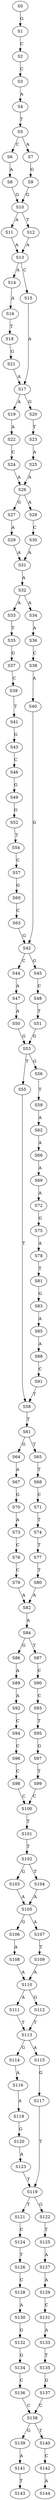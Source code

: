 strict digraph  {
	S0 -> S1 [ label = G ];
	S1 -> S2 [ label = C ];
	S2 -> S3 [ label = C ];
	S3 -> S4 [ label = A ];
	S4 -> S5 [ label = T ];
	S5 -> S6 [ label = C ];
	S5 -> S7 [ label = A ];
	S6 -> S8 [ label = A ];
	S7 -> S9 [ label = G ];
	S8 -> S10 [ label = G ];
	S9 -> S10 [ label = G ];
	S10 -> S11 [ label = A ];
	S10 -> S12 [ label = T ];
	S11 -> S13 [ label = A ];
	S12 -> S13 [ label = A ];
	S13 -> S14 [ label = A ];
	S13 -> S15 [ label = C ];
	S14 -> S16 [ label = A ];
	S15 -> S17 [ label = A ];
	S16 -> S18 [ label = T ];
	S17 -> S19 [ label = A ];
	S17 -> S20 [ label = G ];
	S18 -> S21 [ label = G ];
	S19 -> S22 [ label = A ];
	S20 -> S23 [ label = T ];
	S21 -> S17 [ label = A ];
	S22 -> S24 [ label = C ];
	S23 -> S25 [ label = A ];
	S24 -> S26 [ label = A ];
	S25 -> S26 [ label = A ];
	S26 -> S27 [ label = G ];
	S26 -> S28 [ label = A ];
	S27 -> S29 [ label = A ];
	S28 -> S30 [ label = C ];
	S29 -> S31 [ label = A ];
	S30 -> S31 [ label = A ];
	S31 -> S32 [ label = A ];
	S32 -> S33 [ label = A ];
	S32 -> S34 [ label = A ];
	S33 -> S35 [ label = T ];
	S34 -> S36 [ label = A ];
	S35 -> S37 [ label = G ];
	S36 -> S38 [ label = C ];
	S37 -> S39 [ label = C ];
	S38 -> S40 [ label = A ];
	S39 -> S41 [ label = T ];
	S40 -> S42 [ label = G ];
	S41 -> S43 [ label = G ];
	S42 -> S44 [ label = C ];
	S42 -> S45 [ label = G ];
	S43 -> S46 [ label = C ];
	S44 -> S47 [ label = A ];
	S45 -> S48 [ label = C ];
	S46 -> S49 [ label = G ];
	S47 -> S50 [ label = A ];
	S48 -> S51 [ label = T ];
	S49 -> S52 [ label = G ];
	S50 -> S53 [ label = G ];
	S51 -> S53 [ label = G ];
	S52 -> S54 [ label = T ];
	S53 -> S55 [ label = T ];
	S53 -> S56 [ label = G ];
	S54 -> S57 [ label = C ];
	S55 -> S58 [ label = T ];
	S56 -> S59 [ label = T ];
	S57 -> S60 [ label = G ];
	S58 -> S61 [ label = T ];
	S59 -> S62 [ label = A ];
	S60 -> S63 [ label = C ];
	S61 -> S64 [ label = G ];
	S61 -> S65 [ label = T ];
	S62 -> S66 [ label = A ];
	S63 -> S42 [ label = G ];
	S64 -> S67 [ label = A ];
	S65 -> S68 [ label = T ];
	S66 -> S69 [ label = A ];
	S67 -> S70 [ label = G ];
	S68 -> S71 [ label = C ];
	S69 -> S72 [ label = A ];
	S70 -> S73 [ label = A ];
	S71 -> S74 [ label = T ];
	S72 -> S75 [ label = G ];
	S73 -> S76 [ label = C ];
	S74 -> S77 [ label = T ];
	S75 -> S78 [ label = A ];
	S76 -> S79 [ label = C ];
	S77 -> S80 [ label = T ];
	S78 -> S81 [ label = T ];
	S79 -> S82 [ label = A ];
	S80 -> S82 [ label = A ];
	S81 -> S83 [ label = G ];
	S82 -> S84 [ label = A ];
	S83 -> S85 [ label = A ];
	S84 -> S86 [ label = G ];
	S84 -> S87 [ label = T ];
	S85 -> S88 [ label = A ];
	S86 -> S89 [ label = A ];
	S87 -> S90 [ label = C ];
	S88 -> S91 [ label = C ];
	S89 -> S92 [ label = A ];
	S90 -> S93 [ label = C ];
	S91 -> S58 [ label = T ];
	S92 -> S94 [ label = C ];
	S93 -> S95 [ label = T ];
	S94 -> S96 [ label = C ];
	S95 -> S97 [ label = G ];
	S96 -> S98 [ label = C ];
	S97 -> S99 [ label = T ];
	S98 -> S100 [ label = C ];
	S99 -> S100 [ label = C ];
	S100 -> S101 [ label = T ];
	S101 -> S102 [ label = T ];
	S102 -> S103 [ label = G ];
	S102 -> S104 [ label = T ];
	S103 -> S105 [ label = A ];
	S104 -> S105 [ label = A ];
	S105 -> S106 [ label = G ];
	S105 -> S107 [ label = A ];
	S106 -> S108 [ label = A ];
	S107 -> S109 [ label = T ];
	S108 -> S110 [ label = A ];
	S109 -> S110 [ label = A ];
	S110 -> S111 [ label = A ];
	S110 -> S112 [ label = G ];
	S111 -> S113 [ label = T ];
	S112 -> S113 [ label = T ];
	S113 -> S114 [ label = G ];
	S113 -> S115 [ label = A ];
	S114 -> S116 [ label = A ];
	S115 -> S117 [ label = G ];
	S116 -> S118 [ label = A ];
	S117 -> S119 [ label = T ];
	S118 -> S120 [ label = G ];
	S119 -> S121 [ label = T ];
	S119 -> S122 [ label = G ];
	S120 -> S123 [ label = A ];
	S121 -> S124 [ label = C ];
	S122 -> S125 [ label = T ];
	S123 -> S119 [ label = T ];
	S124 -> S126 [ label = T ];
	S125 -> S127 [ label = A ];
	S126 -> S128 [ label = C ];
	S127 -> S129 [ label = A ];
	S128 -> S130 [ label = A ];
	S129 -> S131 [ label = C ];
	S130 -> S132 [ label = G ];
	S131 -> S133 [ label = A ];
	S132 -> S134 [ label = G ];
	S133 -> S135 [ label = T ];
	S134 -> S136 [ label = C ];
	S135 -> S137 [ label = G ];
	S136 -> S138 [ label = C ];
	S137 -> S138 [ label = C ];
	S138 -> S139 [ label = G ];
	S138 -> S140 [ label = T ];
	S139 -> S141 [ label = A ];
	S140 -> S142 [ label = C ];
	S141 -> S143 [ label = T ];
	S142 -> S144 [ label = A ];
}
